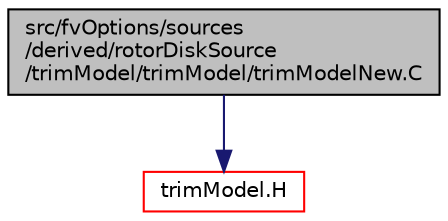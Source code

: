digraph "src/fvOptions/sources/derived/rotorDiskSource/trimModel/trimModel/trimModelNew.C"
{
  bgcolor="transparent";
  edge [fontname="Helvetica",fontsize="10",labelfontname="Helvetica",labelfontsize="10"];
  node [fontname="Helvetica",fontsize="10",shape=record];
  Node1 [label="src/fvOptions/sources\l/derived/rotorDiskSource\l/trimModel/trimModel/trimModelNew.C",height=0.2,width=0.4,color="black", fillcolor="grey75", style="filled", fontcolor="black"];
  Node1 -> Node2 [color="midnightblue",fontsize="10",style="solid",fontname="Helvetica"];
  Node2 [label="trimModel.H",height=0.2,width=0.4,color="red",URL="$a06455.html"];
}
